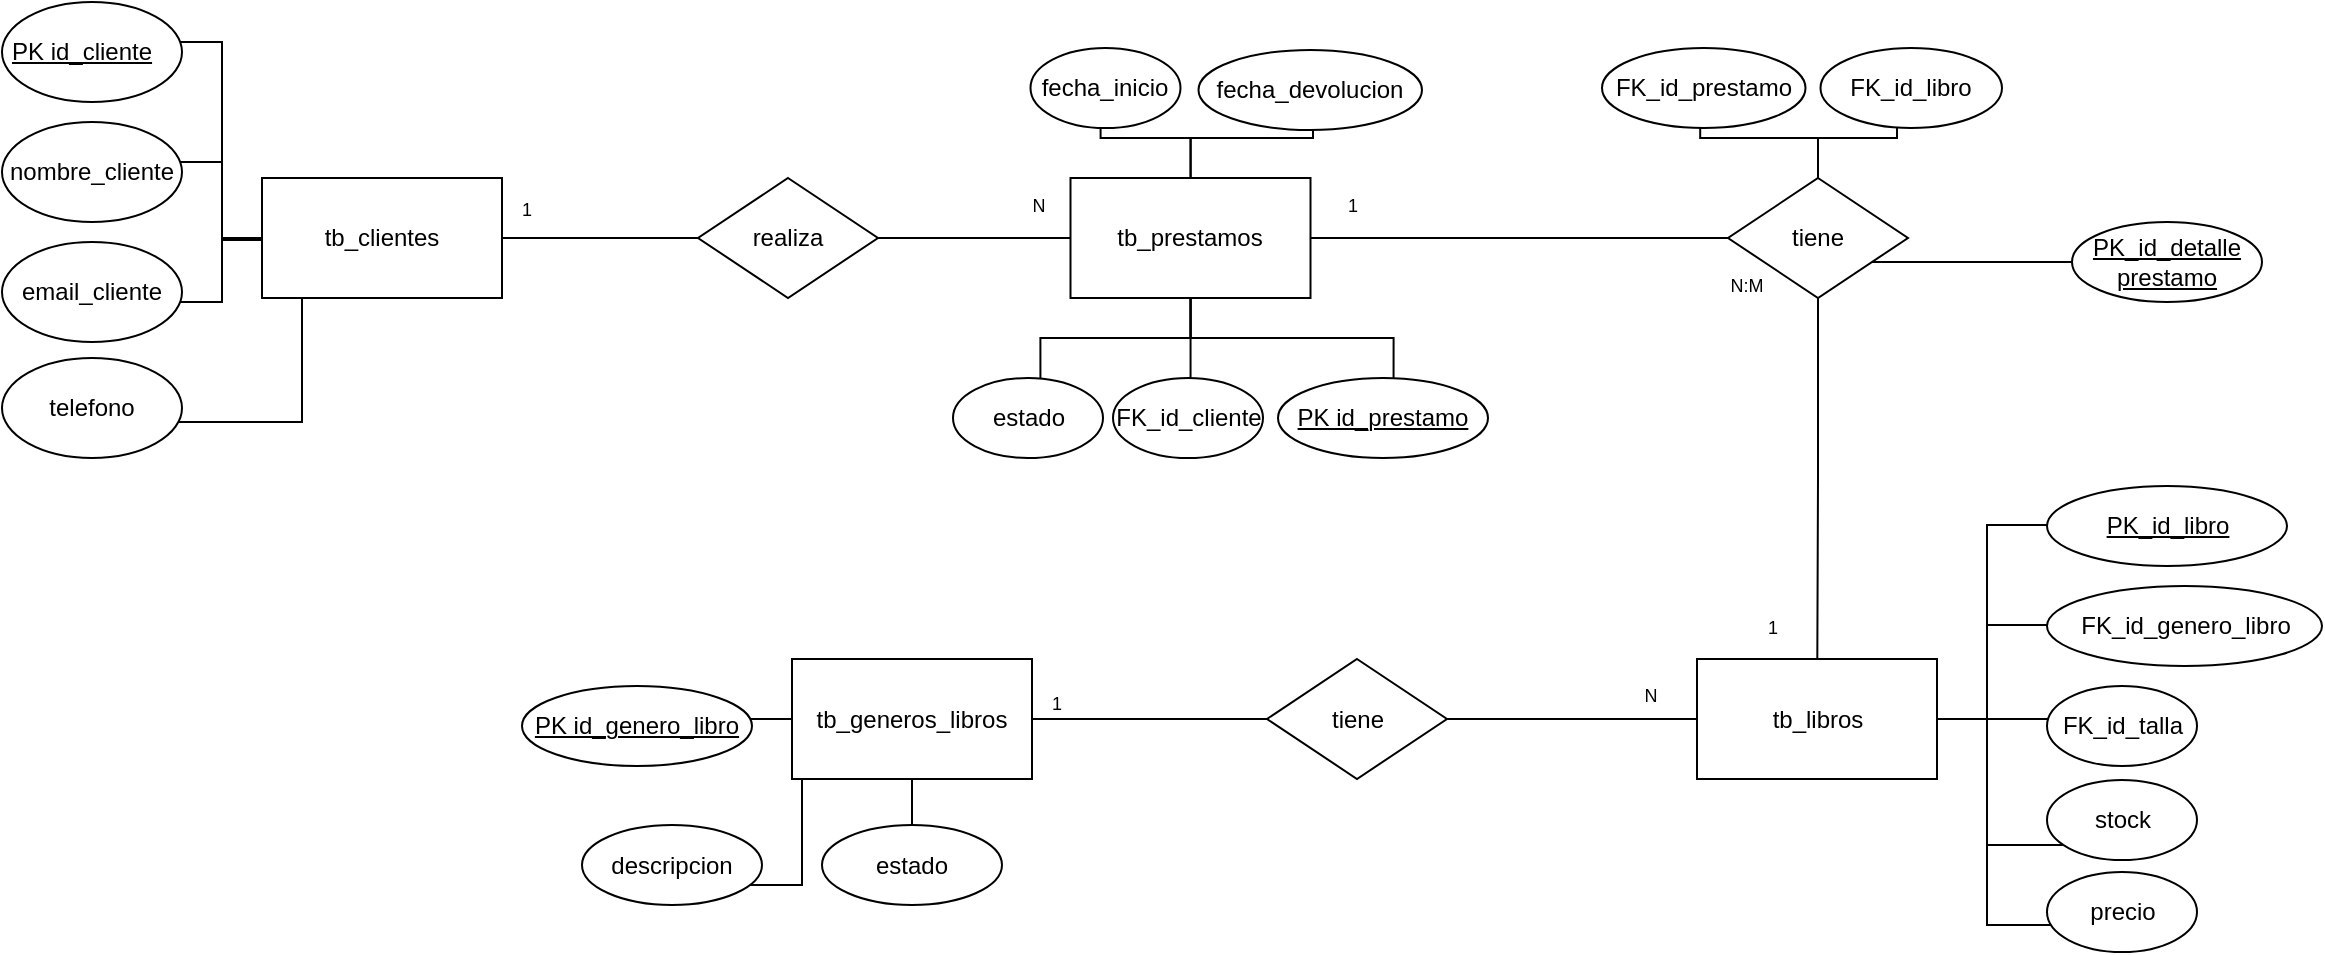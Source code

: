 <mxfile version="23.1.7" type="github">
  <diagram id="R2lEEEUBdFMjLlhIrx00" name="Page-1">
    <mxGraphModel dx="1423" dy="325" grid="1" gridSize="10" guides="1" tooltips="1" connect="1" arrows="1" fold="1" page="1" pageScale="1" pageWidth="850" pageHeight="1100" math="0" shadow="0" extFonts="Permanent Marker^https://fonts.googleapis.com/css?family=Permanent+Marker">
      <root>
        <mxCell id="0" />
        <mxCell id="1" parent="0" />
        <mxCell id="n2hWyiWzyWa_PL9sFiAs-1" value="realiza" style="rhombus;whiteSpace=wrap;html=1;" vertex="1" parent="1">
          <mxGeometry x="188" y="640" width="90" height="60" as="geometry" />
        </mxCell>
        <mxCell id="n2hWyiWzyWa_PL9sFiAs-2" value="tiene" style="rhombus;whiteSpace=wrap;html=1;" vertex="1" parent="1">
          <mxGeometry x="703" y="640" width="90" height="60" as="geometry" />
        </mxCell>
        <mxCell id="n2hWyiWzyWa_PL9sFiAs-3" value="tiene" style="rhombus;whiteSpace=wrap;html=1;" vertex="1" parent="1">
          <mxGeometry x="472.5" y="880.5" width="90" height="60" as="geometry" />
        </mxCell>
        <mxCell id="n2hWyiWzyWa_PL9sFiAs-5" style="edgeStyle=orthogonalEdgeStyle;rounded=0;orthogonalLoop=1;jettySize=auto;html=1;entryX=0.542;entryY=0.5;entryDx=0;entryDy=0;entryPerimeter=0;exitX=1;exitY=0.5;exitDx=0;exitDy=0;" edge="1" parent="1" source="n2hWyiWzyWa_PL9sFiAs-1" target="n2hWyiWzyWa_PL9sFiAs-21">
          <mxGeometry relative="1" as="geometry">
            <mxPoint x="266.75" y="670" as="sourcePoint" />
          </mxGeometry>
        </mxCell>
        <mxCell id="n2hWyiWzyWa_PL9sFiAs-6" style="edgeStyle=orthogonalEdgeStyle;rounded=0;orthogonalLoop=1;jettySize=auto;html=1;entryX=0.5;entryY=0.5;entryDx=0;entryDy=0;entryPerimeter=0;" edge="1" parent="1" source="n2hWyiWzyWa_PL9sFiAs-1" target="n2hWyiWzyWa_PL9sFiAs-22">
          <mxGeometry relative="1" as="geometry" />
        </mxCell>
        <mxCell id="n2hWyiWzyWa_PL9sFiAs-7" style="edgeStyle=orthogonalEdgeStyle;rounded=0;orthogonalLoop=1;jettySize=auto;html=1;entryX=0.625;entryY=0.5;entryDx=0;entryDy=0;entryPerimeter=0;" edge="1" parent="1" source="n2hWyiWzyWa_PL9sFiAs-2" target="n2hWyiWzyWa_PL9sFiAs-21">
          <mxGeometry relative="1" as="geometry" />
        </mxCell>
        <mxCell id="n2hWyiWzyWa_PL9sFiAs-9" style="edgeStyle=orthogonalEdgeStyle;rounded=0;orthogonalLoop=1;jettySize=auto;html=1;entryX=0.5;entryY=0.667;entryDx=0;entryDy=0;entryPerimeter=0;" edge="1" parent="1" source="n2hWyiWzyWa_PL9sFiAs-2" target="n2hWyiWzyWa_PL9sFiAs-20">
          <mxGeometry relative="1" as="geometry" />
        </mxCell>
        <mxCell id="n2hWyiWzyWa_PL9sFiAs-10" style="edgeStyle=orthogonalEdgeStyle;rounded=0;orthogonalLoop=1;jettySize=auto;html=1;entryX=0.292;entryY=0.5;entryDx=0;entryDy=0;entryPerimeter=0;exitX=1;exitY=0.5;exitDx=0;exitDy=0;" edge="1" parent="1" source="n2hWyiWzyWa_PL9sFiAs-3" target="n2hWyiWzyWa_PL9sFiAs-20">
          <mxGeometry relative="1" as="geometry">
            <mxPoint x="642.5" y="910.5" as="sourcePoint" />
          </mxGeometry>
        </mxCell>
        <mxCell id="n2hWyiWzyWa_PL9sFiAs-11" style="edgeStyle=orthogonalEdgeStyle;rounded=0;orthogonalLoop=1;jettySize=auto;html=1;entryX=0.625;entryY=0.5;entryDx=0;entryDy=0;entryPerimeter=0;" edge="1" parent="1" source="n2hWyiWzyWa_PL9sFiAs-3" target="n2hWyiWzyWa_PL9sFiAs-27">
          <mxGeometry relative="1" as="geometry" />
        </mxCell>
        <mxCell id="n2hWyiWzyWa_PL9sFiAs-20" value="tb_libros" style="rounded=0;whiteSpace=wrap;html=1;" vertex="1" parent="1">
          <mxGeometry x="687.5" y="880.5" width="120" height="60" as="geometry" />
        </mxCell>
        <mxCell id="n2hWyiWzyWa_PL9sFiAs-21" value="tb_prestamos" style="rounded=0;whiteSpace=wrap;html=1;" vertex="1" parent="1">
          <mxGeometry x="374.25" y="640" width="120" height="60" as="geometry" />
        </mxCell>
        <mxCell id="n2hWyiWzyWa_PL9sFiAs-22" value="tb_clientes" style="rounded=0;whiteSpace=wrap;html=1;" vertex="1" parent="1">
          <mxGeometry x="-30" y="640" width="120" height="60" as="geometry" />
        </mxCell>
        <mxCell id="n2hWyiWzyWa_PL9sFiAs-27" value="tb_generos_libros" style="rounded=0;whiteSpace=wrap;html=1;" vertex="1" parent="1">
          <mxGeometry x="235" y="880.5" width="120" height="60" as="geometry" />
        </mxCell>
        <mxCell id="n2hWyiWzyWa_PL9sFiAs-46" style="edgeStyle=orthogonalEdgeStyle;rounded=0;orthogonalLoop=1;jettySize=auto;html=1;entryX=0.444;entryY=0.4;entryDx=0;entryDy=0;entryPerimeter=0;exitX=0;exitY=0.75;exitDx=0;exitDy=0;" edge="1" parent="1" target="n2hWyiWzyWa_PL9sFiAs-47" source="n2hWyiWzyWa_PL9sFiAs-22">
          <mxGeometry relative="1" as="geometry">
            <Array as="points">
              <mxPoint x="-30" y="671" />
              <mxPoint x="-50" y="671" />
              <mxPoint x="-50" y="572" />
            </Array>
            <mxPoint x="-30.0" y="802" as="sourcePoint" />
          </mxGeometry>
        </mxCell>
        <mxCell id="n2hWyiWzyWa_PL9sFiAs-47" value="&lt;u&gt;PK id_cliente&lt;span style=&quot;white-space: pre;&quot;&gt;&#x9;&lt;/span&gt;&lt;/u&gt;" style="ellipse;whiteSpace=wrap;html=1;" vertex="1" parent="1">
          <mxGeometry x="-160" y="552" width="90" height="50" as="geometry" />
        </mxCell>
        <mxCell id="n2hWyiWzyWa_PL9sFiAs-55" style="edgeStyle=orthogonalEdgeStyle;rounded=0;orthogonalLoop=1;jettySize=auto;html=1;entryX=0.533;entryY=0.5;entryDx=0;entryDy=0;entryPerimeter=0;" edge="1" parent="1" source="n2hWyiWzyWa_PL9sFiAs-2" target="n2hWyiWzyWa_PL9sFiAs-104">
          <mxGeometry relative="1" as="geometry">
            <Array as="points">
              <mxPoint x="770" y="682" />
              <mxPoint x="770" y="682" />
            </Array>
          </mxGeometry>
        </mxCell>
        <mxCell id="n2hWyiWzyWa_PL9sFiAs-56" style="edgeStyle=orthogonalEdgeStyle;rounded=0;orthogonalLoop=1;jettySize=auto;html=1;entryX=0.422;entryY=0.625;entryDx=0;entryDy=0;entryPerimeter=0;" edge="1" parent="1" source="n2hWyiWzyWa_PL9sFiAs-2" target="n2hWyiWzyWa_PL9sFiAs-102">
          <mxGeometry relative="1" as="geometry" />
        </mxCell>
        <mxCell id="n2hWyiWzyWa_PL9sFiAs-57" style="edgeStyle=orthogonalEdgeStyle;rounded=0;orthogonalLoop=1;jettySize=auto;html=1;entryX=0.483;entryY=0.375;entryDx=0;entryDy=0;entryPerimeter=0;" edge="1" parent="1" source="n2hWyiWzyWa_PL9sFiAs-2" target="n2hWyiWzyWa_PL9sFiAs-103">
          <mxGeometry relative="1" as="geometry" />
        </mxCell>
        <mxCell id="n2hWyiWzyWa_PL9sFiAs-58" style="edgeStyle=orthogonalEdgeStyle;rounded=0;orthogonalLoop=1;jettySize=auto;html=1;entryX=0.55;entryY=0.75;entryDx=0;entryDy=0;entryPerimeter=0;" edge="1" parent="1" source="n2hWyiWzyWa_PL9sFiAs-21" target="n2hWyiWzyWa_PL9sFiAs-98">
          <mxGeometry relative="1" as="geometry" />
        </mxCell>
        <mxCell id="n2hWyiWzyWa_PL9sFiAs-59" style="edgeStyle=orthogonalEdgeStyle;rounded=0;orthogonalLoop=1;jettySize=auto;html=1;entryX=0.517;entryY=0.75;entryDx=0;entryDy=0;entryPerimeter=0;" edge="1" parent="1" source="n2hWyiWzyWa_PL9sFiAs-21" target="n2hWyiWzyWa_PL9sFiAs-99">
          <mxGeometry relative="1" as="geometry" />
        </mxCell>
        <mxCell id="n2hWyiWzyWa_PL9sFiAs-60" style="edgeStyle=orthogonalEdgeStyle;rounded=0;orthogonalLoop=1;jettySize=auto;html=1;entryX=0.583;entryY=0.5;entryDx=0;entryDy=0;entryPerimeter=0;" edge="1" parent="1" source="n2hWyiWzyWa_PL9sFiAs-21" target="n2hWyiWzyWa_PL9sFiAs-101">
          <mxGeometry relative="1" as="geometry" />
        </mxCell>
        <mxCell id="n2hWyiWzyWa_PL9sFiAs-61" style="edgeStyle=orthogonalEdgeStyle;rounded=0;orthogonalLoop=1;jettySize=auto;html=1;entryX=0.512;entryY=0.6;entryDx=0;entryDy=0;entryPerimeter=0;" edge="1" parent="1" source="n2hWyiWzyWa_PL9sFiAs-21" target="n2hWyiWzyWa_PL9sFiAs-97">
          <mxGeometry relative="1" as="geometry" />
        </mxCell>
        <mxCell id="n2hWyiWzyWa_PL9sFiAs-62" style="edgeStyle=orthogonalEdgeStyle;rounded=0;orthogonalLoop=1;jettySize=auto;html=1;entryX=0.467;entryY=0.375;entryDx=0;entryDy=0;entryPerimeter=0;" edge="1" parent="1" source="n2hWyiWzyWa_PL9sFiAs-21" target="n2hWyiWzyWa_PL9sFiAs-100">
          <mxGeometry relative="1" as="geometry" />
        </mxCell>
        <mxCell id="n2hWyiWzyWa_PL9sFiAs-63" style="edgeStyle=orthogonalEdgeStyle;rounded=0;orthogonalLoop=1;jettySize=auto;html=1;entryX=0.533;entryY=0.413;entryDx=0;entryDy=0;entryPerimeter=0;" edge="1" parent="1" source="n2hWyiWzyWa_PL9sFiAs-20" target="n2hWyiWzyWa_PL9sFiAs-116">
          <mxGeometry relative="1" as="geometry" />
        </mxCell>
        <mxCell id="n2hWyiWzyWa_PL9sFiAs-64" style="edgeStyle=orthogonalEdgeStyle;rounded=0;orthogonalLoop=1;jettySize=auto;html=1;entryX=0.8;entryY=0.488;entryDx=0;entryDy=0;entryPerimeter=0;" edge="1" parent="1" source="n2hWyiWzyWa_PL9sFiAs-20" target="n2hWyiWzyWa_PL9sFiAs-112">
          <mxGeometry relative="1" as="geometry">
            <Array as="points">
              <mxPoint x="832.5" y="910.5" />
              <mxPoint x="832.5" y="863.5" />
            </Array>
          </mxGeometry>
        </mxCell>
        <mxCell id="n2hWyiWzyWa_PL9sFiAs-65" style="edgeStyle=orthogonalEdgeStyle;rounded=0;orthogonalLoop=1;jettySize=auto;html=1;entryX=0.444;entryY=0.488;entryDx=0;entryDy=0;entryPerimeter=0;" edge="1" parent="1" source="n2hWyiWzyWa_PL9sFiAs-20" target="n2hWyiWzyWa_PL9sFiAs-115">
          <mxGeometry relative="1" as="geometry">
            <Array as="points">
              <mxPoint x="832.5" y="910.5" />
              <mxPoint x="832.5" y="813.5" />
            </Array>
          </mxGeometry>
        </mxCell>
        <mxCell id="n2hWyiWzyWa_PL9sFiAs-66" style="edgeStyle=orthogonalEdgeStyle;rounded=0;orthogonalLoop=1;jettySize=auto;html=1;entryX=0.533;entryY=0.813;entryDx=0;entryDy=0;entryPerimeter=0;" edge="1" parent="1" source="n2hWyiWzyWa_PL9sFiAs-20" target="n2hWyiWzyWa_PL9sFiAs-113">
          <mxGeometry relative="1" as="geometry">
            <Array as="points">
              <mxPoint x="832.5" y="910.5" />
              <mxPoint x="832.5" y="973.5" />
            </Array>
          </mxGeometry>
        </mxCell>
        <mxCell id="n2hWyiWzyWa_PL9sFiAs-67" style="edgeStyle=orthogonalEdgeStyle;rounded=0;orthogonalLoop=1;jettySize=auto;html=1;entryX=0.4;entryY=0.663;entryDx=0;entryDy=0;entryPerimeter=0;" edge="1" parent="1" source="n2hWyiWzyWa_PL9sFiAs-20" target="n2hWyiWzyWa_PL9sFiAs-114">
          <mxGeometry relative="1" as="geometry">
            <Array as="points">
              <mxPoint x="832.5" y="910.5" />
              <mxPoint x="832.5" y="1013.5" />
            </Array>
          </mxGeometry>
        </mxCell>
        <mxCell id="n2hWyiWzyWa_PL9sFiAs-73" style="edgeStyle=orthogonalEdgeStyle;rounded=0;orthogonalLoop=1;jettySize=auto;html=1;entryX=0.5;entryY=0.75;entryDx=0;entryDy=0;entryPerimeter=0;" edge="1" parent="1" source="n2hWyiWzyWa_PL9sFiAs-27" target="n2hWyiWzyWa_PL9sFiAs-126">
          <mxGeometry relative="1" as="geometry" />
        </mxCell>
        <mxCell id="n2hWyiWzyWa_PL9sFiAs-74" style="edgeStyle=orthogonalEdgeStyle;rounded=0;orthogonalLoop=1;jettySize=auto;html=1;entryX=0.5;entryY=0.413;entryDx=0;entryDy=0;entryPerimeter=0;" edge="1" parent="1" source="n2hWyiWzyWa_PL9sFiAs-27" target="n2hWyiWzyWa_PL9sFiAs-122">
          <mxGeometry relative="1" as="geometry" />
        </mxCell>
        <mxCell id="n2hWyiWzyWa_PL9sFiAs-75" style="edgeStyle=orthogonalEdgeStyle;rounded=0;orthogonalLoop=1;jettySize=auto;html=1;entryX=0.556;entryY=0.75;entryDx=0;entryDy=0;entryPerimeter=0;" edge="1" parent="1" source="n2hWyiWzyWa_PL9sFiAs-27" target="n2hWyiWzyWa_PL9sFiAs-125">
          <mxGeometry relative="1" as="geometry">
            <Array as="points">
              <mxPoint x="240" y="993.5" />
            </Array>
          </mxGeometry>
        </mxCell>
        <mxCell id="n2hWyiWzyWa_PL9sFiAs-97" value="fecha_devolucion" style="ellipse;whiteSpace=wrap;html=1;" vertex="1" parent="1">
          <mxGeometry x="438.25" y="576" width="111.75" height="40" as="geometry" />
        </mxCell>
        <mxCell id="n2hWyiWzyWa_PL9sFiAs-98" value="&lt;u&gt;PK id_prestamo&lt;/u&gt;" style="ellipse;whiteSpace=wrap;html=1;" vertex="1" parent="1">
          <mxGeometry x="478" y="740" width="105" height="40" as="geometry" />
        </mxCell>
        <mxCell id="n2hWyiWzyWa_PL9sFiAs-99" value="FK_id_cliente" style="ellipse;whiteSpace=wrap;html=1;" vertex="1" parent="1">
          <mxGeometry x="395.5" y="740" width="75" height="40" as="geometry" />
        </mxCell>
        <mxCell id="n2hWyiWzyWa_PL9sFiAs-100" value="fecha_inicio" style="ellipse;whiteSpace=wrap;html=1;" vertex="1" parent="1">
          <mxGeometry x="354.25" y="575" width="75" height="40" as="geometry" />
        </mxCell>
        <mxCell id="n2hWyiWzyWa_PL9sFiAs-101" value="estado" style="ellipse;whiteSpace=wrap;html=1;" vertex="1" parent="1">
          <mxGeometry x="315.5" y="740" width="75" height="40" as="geometry" />
        </mxCell>
        <mxCell id="n2hWyiWzyWa_PL9sFiAs-102" value="FK_id_libro" style="ellipse;whiteSpace=wrap;html=1;" vertex="1" parent="1">
          <mxGeometry x="749.25" y="575" width="90.75" height="40" as="geometry" />
        </mxCell>
        <mxCell id="n2hWyiWzyWa_PL9sFiAs-103" value="FK_id_prestamo" style="ellipse;whiteSpace=wrap;html=1;" vertex="1" parent="1">
          <mxGeometry x="640" y="575" width="101.75" height="40" as="geometry" />
        </mxCell>
        <mxCell id="n2hWyiWzyWa_PL9sFiAs-104" value="&lt;u&gt;PK_id_detalle prestamo&lt;/u&gt;" style="ellipse;whiteSpace=wrap;html=1;" vertex="1" parent="1">
          <mxGeometry x="875" y="662" width="95" height="40" as="geometry" />
        </mxCell>
        <mxCell id="n2hWyiWzyWa_PL9sFiAs-112" value="FK_id_genero_libro" style="ellipse;whiteSpace=wrap;html=1;" vertex="1" parent="1">
          <mxGeometry x="862.5" y="844" width="137.5" height="40" as="geometry" />
        </mxCell>
        <mxCell id="n2hWyiWzyWa_PL9sFiAs-113" value="stock" style="ellipse;whiteSpace=wrap;html=1;" vertex="1" parent="1">
          <mxGeometry x="862.5" y="941" width="75" height="40" as="geometry" />
        </mxCell>
        <mxCell id="n2hWyiWzyWa_PL9sFiAs-114" value="precio" style="ellipse;whiteSpace=wrap;html=1;" vertex="1" parent="1">
          <mxGeometry x="862.5" y="987" width="75" height="40" as="geometry" />
        </mxCell>
        <mxCell id="n2hWyiWzyWa_PL9sFiAs-115" value="&lt;u&gt;PK_id_libro&lt;/u&gt;" style="ellipse;whiteSpace=wrap;html=1;" vertex="1" parent="1">
          <mxGeometry x="862.5" y="794" width="120" height="40" as="geometry" />
        </mxCell>
        <mxCell id="n2hWyiWzyWa_PL9sFiAs-116" value="FK_id_talla" style="ellipse;whiteSpace=wrap;html=1;" vertex="1" parent="1">
          <mxGeometry x="862.5" y="894" width="75" height="40" as="geometry" />
        </mxCell>
        <mxCell id="n2hWyiWzyWa_PL9sFiAs-122" value="&lt;u&gt;PK id_genero_libro&lt;/u&gt;" style="ellipse;whiteSpace=wrap;html=1;" vertex="1" parent="1">
          <mxGeometry x="100" y="894" width="115" height="40" as="geometry" />
        </mxCell>
        <mxCell id="n2hWyiWzyWa_PL9sFiAs-125" value="descripcion" style="ellipse;whiteSpace=wrap;html=1;" vertex="1" parent="1">
          <mxGeometry x="130" y="963.5" width="90" height="40" as="geometry" />
        </mxCell>
        <mxCell id="n2hWyiWzyWa_PL9sFiAs-126" value="estado" style="ellipse;whiteSpace=wrap;html=1;" vertex="1" parent="1">
          <mxGeometry x="250" y="963.5" width="90" height="40" as="geometry" />
        </mxCell>
        <mxCell id="n2hWyiWzyWa_PL9sFiAs-152" value="&lt;font style=&quot;font-size: 9px;&quot;&gt;1&lt;/font&gt;" style="text;html=1;strokeColor=none;fillColor=none;align=center;verticalAlign=middle;whiteSpace=wrap;rounded=0;" vertex="1" parent="1">
          <mxGeometry x="90" y="647" width="25" height="15" as="geometry" />
        </mxCell>
        <mxCell id="n2hWyiWzyWa_PL9sFiAs-153" value="&lt;font style=&quot;font-size: 9px;&quot;&gt;N&lt;/font&gt;" style="text;html=1;strokeColor=none;fillColor=none;align=center;verticalAlign=middle;whiteSpace=wrap;rounded=0;" vertex="1" parent="1">
          <mxGeometry x="345.5" y="645" width="25" height="15" as="geometry" />
        </mxCell>
        <mxCell id="n2hWyiWzyWa_PL9sFiAs-154" value="&lt;font style=&quot;font-size: 9px;&quot;&gt;1&lt;/font&gt;" style="text;html=1;strokeColor=none;fillColor=none;align=center;verticalAlign=middle;whiteSpace=wrap;rounded=0;" vertex="1" parent="1">
          <mxGeometry x="503" y="645" width="25" height="15" as="geometry" />
        </mxCell>
        <mxCell id="n2hWyiWzyWa_PL9sFiAs-155" value="&lt;font style=&quot;font-size: 9px;&quot;&gt;N:M&lt;/font&gt;" style="text;html=1;strokeColor=none;fillColor=none;align=center;verticalAlign=middle;whiteSpace=wrap;rounded=0;" vertex="1" parent="1">
          <mxGeometry x="700" y="685" width="25" height="15" as="geometry" />
        </mxCell>
        <mxCell id="n2hWyiWzyWa_PL9sFiAs-157" value="&lt;font style=&quot;font-size: 9px;&quot;&gt;1&lt;/font&gt;" style="text;html=1;strokeColor=none;fillColor=none;align=center;verticalAlign=middle;whiteSpace=wrap;rounded=0;" vertex="1" parent="1">
          <mxGeometry x="712.5" y="856.5" width="25" height="15" as="geometry" />
        </mxCell>
        <mxCell id="n2hWyiWzyWa_PL9sFiAs-159" value="&lt;font style=&quot;font-size: 9px;&quot;&gt;N&lt;/font&gt;" style="text;html=1;strokeColor=none;fillColor=none;align=center;verticalAlign=middle;whiteSpace=wrap;rounded=0;" vertex="1" parent="1">
          <mxGeometry x="651.5" y="890" width="25" height="15" as="geometry" />
        </mxCell>
        <mxCell id="n2hWyiWzyWa_PL9sFiAs-162" value="&lt;font style=&quot;font-size: 9px;&quot;&gt;1&lt;/font&gt;" style="text;html=1;strokeColor=none;fillColor=none;align=center;verticalAlign=middle;whiteSpace=wrap;rounded=0;" vertex="1" parent="1">
          <mxGeometry x="355" y="894" width="25" height="15" as="geometry" />
        </mxCell>
        <mxCell id="n2hWyiWzyWa_PL9sFiAs-191" style="edgeStyle=orthogonalEdgeStyle;rounded=0;orthogonalLoop=1;jettySize=auto;html=1;entryX=0.522;entryY=0.4;entryDx=0;entryDy=0;entryPerimeter=0;" edge="1" parent="1" source="n2hWyiWzyWa_PL9sFiAs-22" target="n2hWyiWzyWa_PL9sFiAs-39">
          <mxGeometry relative="1" as="geometry" />
        </mxCell>
        <mxCell id="n2hWyiWzyWa_PL9sFiAs-39" value="nombre_cliente" style="ellipse;whiteSpace=wrap;html=1;" vertex="1" parent="1">
          <mxGeometry x="-160" y="612" width="90" height="50" as="geometry" />
        </mxCell>
        <mxCell id="n2hWyiWzyWa_PL9sFiAs-192" style="edgeStyle=orthogonalEdgeStyle;rounded=0;orthogonalLoop=1;jettySize=auto;html=1;entryX=0.522;entryY=0.6;entryDx=0;entryDy=0;entryPerimeter=0;" edge="1" parent="1" source="n2hWyiWzyWa_PL9sFiAs-22" target="n2hWyiWzyWa_PL9sFiAs-44">
          <mxGeometry relative="1" as="geometry" />
        </mxCell>
        <mxCell id="n2hWyiWzyWa_PL9sFiAs-193" style="edgeStyle=orthogonalEdgeStyle;rounded=0;orthogonalLoop=1;jettySize=auto;html=1;entryX=0.633;entryY=0.84;entryDx=0;entryDy=0;entryPerimeter=0;" edge="1" parent="1" source="n2hWyiWzyWa_PL9sFiAs-22" target="n2hWyiWzyWa_PL9sFiAs-43">
          <mxGeometry relative="1" as="geometry">
            <Array as="points">
              <mxPoint x="-10" y="762" />
              <mxPoint x="-103" y="762" />
            </Array>
          </mxGeometry>
        </mxCell>
        <mxCell id="n2hWyiWzyWa_PL9sFiAs-43" value="telefono" style="ellipse;whiteSpace=wrap;html=1;" vertex="1" parent="1">
          <mxGeometry x="-160" y="730" width="90" height="50" as="geometry" />
        </mxCell>
        <mxCell id="n2hWyiWzyWa_PL9sFiAs-44" value="email_cliente" style="ellipse;whiteSpace=wrap;html=1;" vertex="1" parent="1">
          <mxGeometry x="-160" y="672" width="90" height="50" as="geometry" />
        </mxCell>
      </root>
    </mxGraphModel>
  </diagram>
</mxfile>
